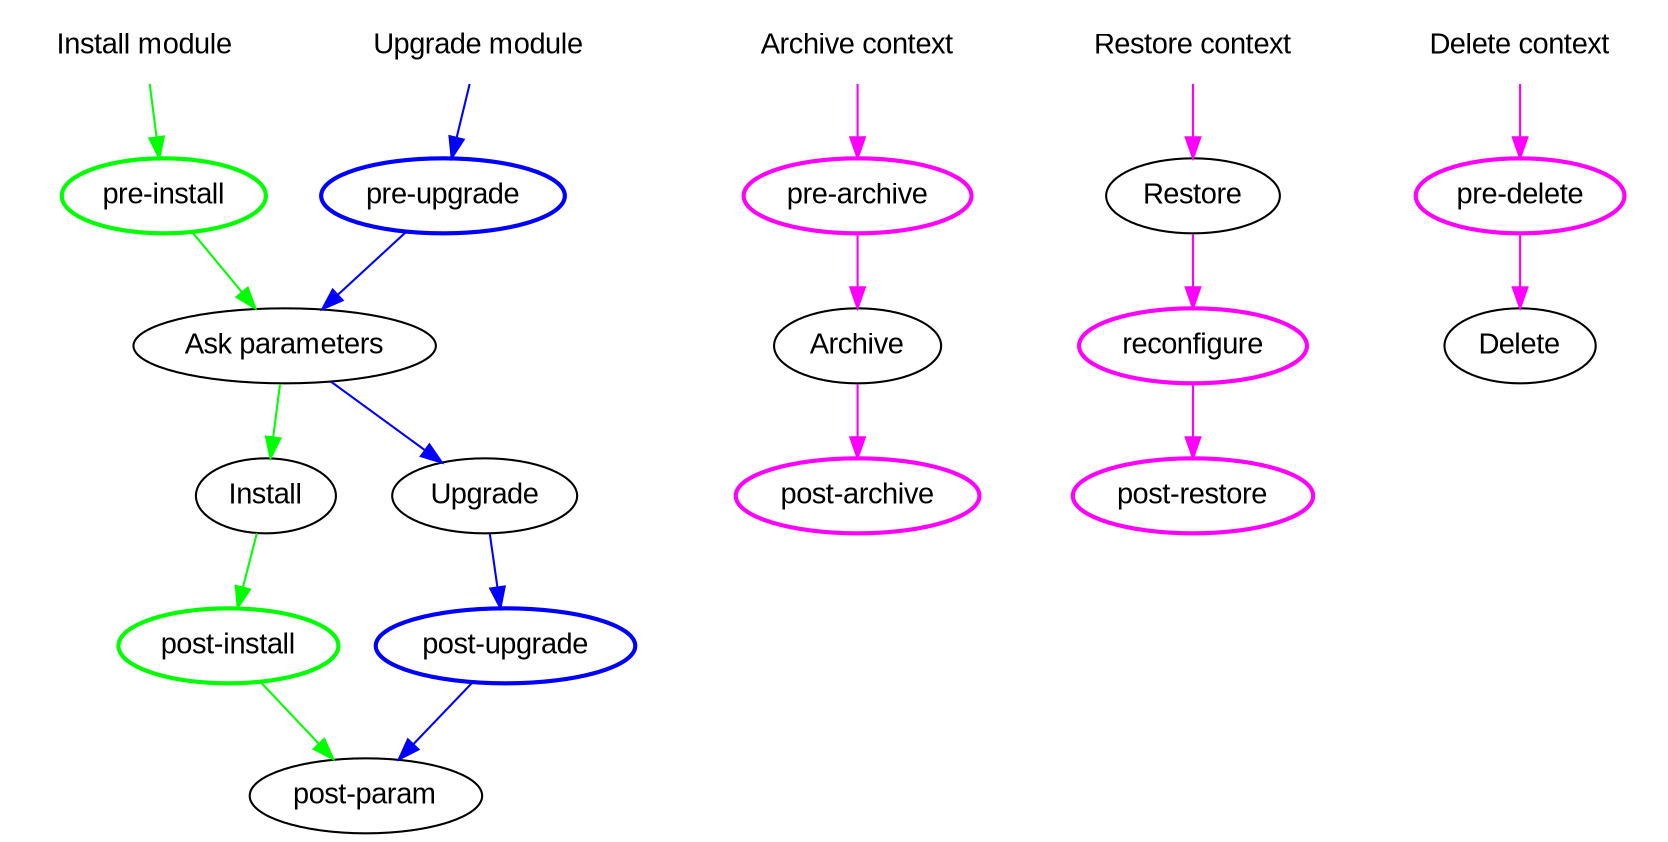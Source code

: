 digraph D {
	node [fontname="Liberation Sans"];

// Install module

	"start-install" [label="Install module",style=filled,color=transparent,fillcolor=transparent];
	"pre-install" [style=bold,color=green];
	"post-install" [style=bold,color=green];
	{
		edge [color=green];
		"start-install" -> "pre-install" -> "Ask parameters" -> "Install" -> "post-install" -> "post-param";
	}

// Upgrade module

	"start-upgrade" [label="Upgrade module",style=filled,color=transparent,fillcolor=transparent];
	"pre-upgrade" [style=bold,color=blue];
	"post-upgrade" [style=bold,color=blue];
	{
		edge [color=blue];
		"start-upgrade" -> "pre-upgrade" -> "Ask parameters" -> "Upgrade" -> "post-upgrade" -> "post-param";
	}

// Archive context

	"start-archive" [label="Archive context",style=filled,color=transparent,fillcolor=transparent];
	"pre-archive" [style=bold,color=magenta];
	"post-archive" [style=bold,color=magenta];
	{
		edge [color=magenta];
		"start-archive" -> "pre-archive" -> "Archive" -> "post-archive";
	}

// Restore context

	"start-restore" [label="Restore context",style=filled,color=transparent,fillcolor=transparent];
	"reconfigure" [style=bold,color=magenta];
	"post-restore" [style=bold,color=magenta];
	{
		edge [color=magenta];
		"start-restore" -> "Restore" -> "reconfigure" -> "post-restore";
	}

// Delete context

	"start-delete" [label="Delete context",style=filled,color=transparent,fillcolor=transparent];
	"pre-delete" [style=bold,color=magenta];
	{
		edge [color=magenta];
		"start-delete" -> "pre-delete" -> "Delete";
	}
}
